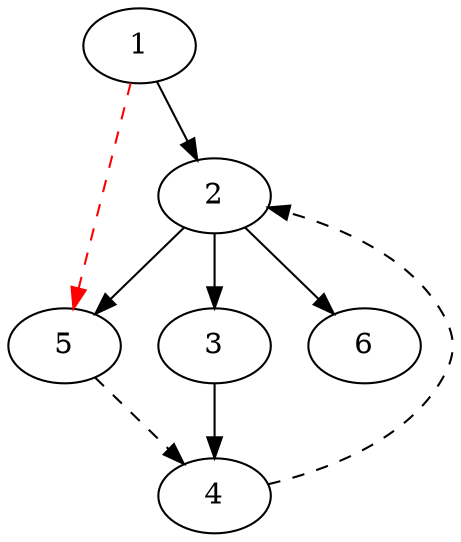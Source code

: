digraph G {

 1 -> 2 
 2 -> 3
 2 ->  5
 2 -> 6
 3->4
 5->4 [ style=dashed  ];
 4->2 [ style=dashed  ];
 1 -> 5 [ style=dashed  color="red"];
}